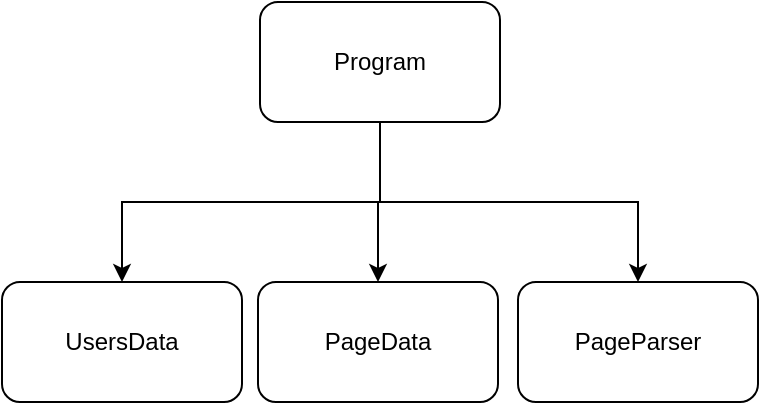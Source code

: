 <mxfile version="13.6.2" type="device"><diagram id="0cOdvEqh7qGaX6z7gn3A" name="Page-1"><mxGraphModel dx="1422" dy="822" grid="1" gridSize="10" guides="1" tooltips="1" connect="1" arrows="1" fold="1" page="1" pageScale="1" pageWidth="850" pageHeight="1100" math="0" shadow="0"><root><mxCell id="0"/><mxCell id="1" parent="0"/><mxCell id="jaEO3pTEhGha1QrTpPpt-8" style="edgeStyle=orthogonalEdgeStyle;rounded=0;orthogonalLoop=1;jettySize=auto;html=1;exitX=0.5;exitY=1;exitDx=0;exitDy=0;entryX=0.5;entryY=0;entryDx=0;entryDy=0;" edge="1" parent="1" source="jaEO3pTEhGha1QrTpPpt-2" target="jaEO3pTEhGha1QrTpPpt-6"><mxGeometry relative="1" as="geometry"/></mxCell><mxCell id="jaEO3pTEhGha1QrTpPpt-10" style="edgeStyle=orthogonalEdgeStyle;rounded=0;orthogonalLoop=1;jettySize=auto;html=1;exitX=0.5;exitY=1;exitDx=0;exitDy=0;entryX=0.5;entryY=0;entryDx=0;entryDy=0;" edge="1" parent="1" source="jaEO3pTEhGha1QrTpPpt-2" target="jaEO3pTEhGha1QrTpPpt-5"><mxGeometry relative="1" as="geometry"/></mxCell><mxCell id="jaEO3pTEhGha1QrTpPpt-14" style="edgeStyle=orthogonalEdgeStyle;rounded=0;orthogonalLoop=1;jettySize=auto;html=1;exitX=0.5;exitY=1;exitDx=0;exitDy=0;" edge="1" parent="1" source="jaEO3pTEhGha1QrTpPpt-2" target="jaEO3pTEhGha1QrTpPpt-13"><mxGeometry relative="1" as="geometry"/></mxCell><mxCell id="jaEO3pTEhGha1QrTpPpt-2" value="Program" style="rounded=1;whiteSpace=wrap;html=1;" vertex="1" parent="1"><mxGeometry x="365" y="180" width="120" height="60" as="geometry"/></mxCell><mxCell id="jaEO3pTEhGha1QrTpPpt-5" value="PageParser&lt;br&gt;" style="rounded=1;whiteSpace=wrap;html=1;" vertex="1" parent="1"><mxGeometry x="494" y="320" width="120" height="60" as="geometry"/></mxCell><mxCell id="jaEO3pTEhGha1QrTpPpt-6" value="PageData" style="rounded=1;whiteSpace=wrap;html=1;" vertex="1" parent="1"><mxGeometry x="364" y="320" width="120" height="60" as="geometry"/></mxCell><mxCell id="jaEO3pTEhGha1QrTpPpt-13" value="UsersData" style="rounded=1;whiteSpace=wrap;html=1;" vertex="1" parent="1"><mxGeometry x="236" y="320" width="120" height="60" as="geometry"/></mxCell></root></mxGraphModel></diagram></mxfile>